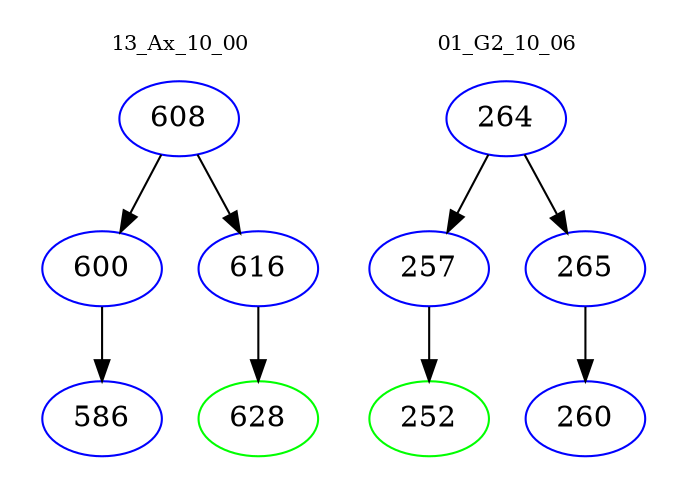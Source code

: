 digraph{
subgraph cluster_0 {
color = white
label = "13_Ax_10_00";
fontsize=10;
T0_608 [label="608", color="blue"]
T0_608 -> T0_600 [color="black"]
T0_600 [label="600", color="blue"]
T0_600 -> T0_586 [color="black"]
T0_586 [label="586", color="blue"]
T0_608 -> T0_616 [color="black"]
T0_616 [label="616", color="blue"]
T0_616 -> T0_628 [color="black"]
T0_628 [label="628", color="green"]
}
subgraph cluster_1 {
color = white
label = "01_G2_10_06";
fontsize=10;
T1_264 [label="264", color="blue"]
T1_264 -> T1_257 [color="black"]
T1_257 [label="257", color="blue"]
T1_257 -> T1_252 [color="black"]
T1_252 [label="252", color="green"]
T1_264 -> T1_265 [color="black"]
T1_265 [label="265", color="blue"]
T1_265 -> T1_260 [color="black"]
T1_260 [label="260", color="blue"]
}
}
